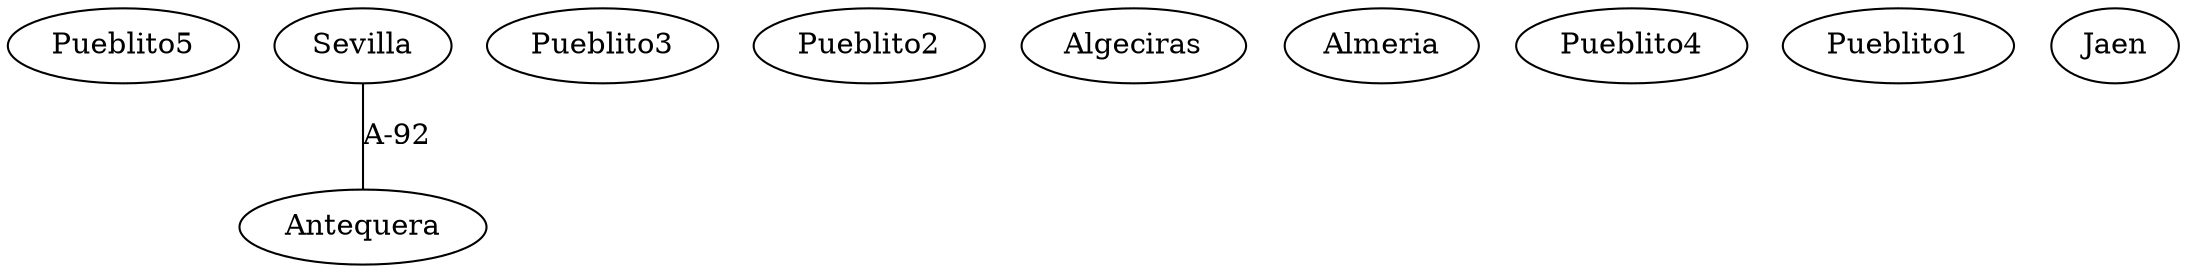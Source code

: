 strict graph G {
  1 [ label="Pueblito5" ];
  2 [ label="Sevilla" ];
  3 [ label="Pueblito3" ];
  4 [ label="Pueblito2" ];
  5 [ label="Algeciras" ];
  6 [ label="Almeria" ];
  7 [ label="Pueblito4" ];
  8 [ label="Antequera" ];
  9 [ label="Pueblito1" ];
  10 [ label="Jaen" ];
  2 -- 8 [ color="black" label="A-92" ];
}
